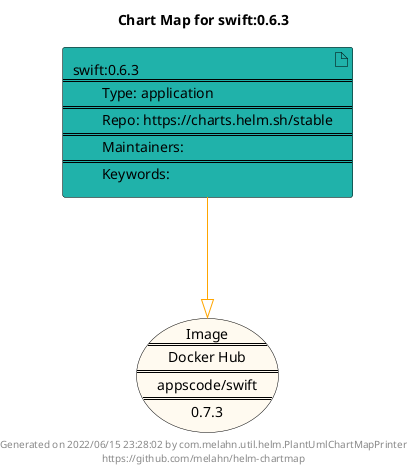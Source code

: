 @startuml
skinparam linetype ortho
skinparam backgroundColor white
skinparam usecaseBorderColor black
skinparam usecaseArrowColor LightSlateGray
skinparam artifactBorderColor black
skinparam artifactArrowColor LightSlateGray

title Chart Map for swift:0.6.3

'There is one referenced Helm Chart
artifact "swift:0.6.3\n====\n\tType: application\n====\n\tRepo: https://charts.helm.sh/stable\n====\n\tMaintainers: \n====\n\tKeywords: " as swift_0_6_3 #LightSeaGreen

'There is one referenced Docker Image
usecase "Image\n====\nDocker Hub\n====\nappscode/swift\n====\n0.7.3" as appscode_swift_0_7_3 #FloralWhite

'Chart Dependencies
swift_0_6_3--[#orange]-|>appscode_swift_0_7_3

center footer Generated on 2022/06/15 23:28:02 by com.melahn.util.helm.PlantUmlChartMapPrinter\nhttps://github.com/melahn/helm-chartmap
@enduml

